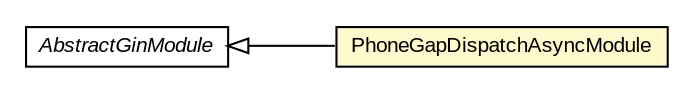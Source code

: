 #!/usr/local/bin/dot
#
# Class diagram 
# Generated by UMLGraph version R5_6-24-gf6e263 (http://www.umlgraph.org/)
#

digraph G {
	edge [fontname="arial",fontsize=10,labelfontname="arial",labelfontsize=10];
	node [fontname="arial",fontsize=10,shape=plaintext];
	nodesep=0.25;
	ranksep=0.5;
	rankdir=LR;
	// com.gwtplatform.dispatch.client.gin.PhoneGapDispatchAsyncModule
	c379687 [label=<<table title="com.gwtplatform.dispatch.client.gin.PhoneGapDispatchAsyncModule" border="0" cellborder="1" cellspacing="0" cellpadding="2" port="p" bgcolor="lemonChiffon" href="./PhoneGapDispatchAsyncModule.html">
		<tr><td><table border="0" cellspacing="0" cellpadding="1">
<tr><td align="center" balign="center"> PhoneGapDispatchAsyncModule </td></tr>
		</table></td></tr>
		</table>>, URL="./PhoneGapDispatchAsyncModule.html", fontname="arial", fontcolor="black", fontsize=10.0];
	//com.gwtplatform.dispatch.client.gin.PhoneGapDispatchAsyncModule extends com.google.gwt.inject.client.AbstractGinModule
	c380333:p -> c379687:p [dir=back,arrowtail=empty];
	// com.google.gwt.inject.client.AbstractGinModule
	c380333 [label=<<table title="com.google.gwt.inject.client.AbstractGinModule" border="0" cellborder="1" cellspacing="0" cellpadding="2" port="p" href="http://google-gin.googlecode.com/svn/trunk/javadoc/com/google/gwt/inject/client/AbstractGinModule.html">
		<tr><td><table border="0" cellspacing="0" cellpadding="1">
<tr><td align="center" balign="center"><font face="arial italic"> AbstractGinModule </font></td></tr>
		</table></td></tr>
		</table>>, URL="http://google-gin.googlecode.com/svn/trunk/javadoc/com/google/gwt/inject/client/AbstractGinModule.html", fontname="arial", fontcolor="black", fontsize=10.0];
}

